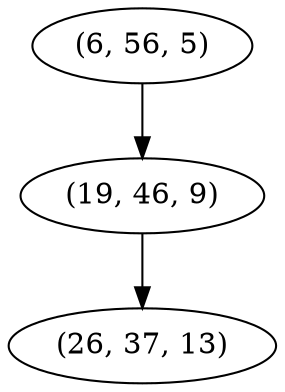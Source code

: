 digraph tree {
    "(6, 56, 5)";
    "(19, 46, 9)";
    "(26, 37, 13)";
    "(6, 56, 5)" -> "(19, 46, 9)";
    "(19, 46, 9)" -> "(26, 37, 13)";
}
